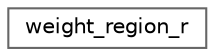 digraph "Graphical Class Hierarchy"
{
 // LATEX_PDF_SIZE
  bgcolor="transparent";
  edge [fontname=Helvetica,fontsize=10,labelfontname=Helvetica,labelfontsize=10];
  node [fontname=Helvetica,fontsize=10,shape=box,height=0.2,width=0.4];
  rankdir="LR";
  Node0 [id="Node000000",label="weight_region_r",height=0.2,width=0.4,color="grey40", fillcolor="white", style="filled",URL="$structweight__region__r.html",tooltip=" "];
}
